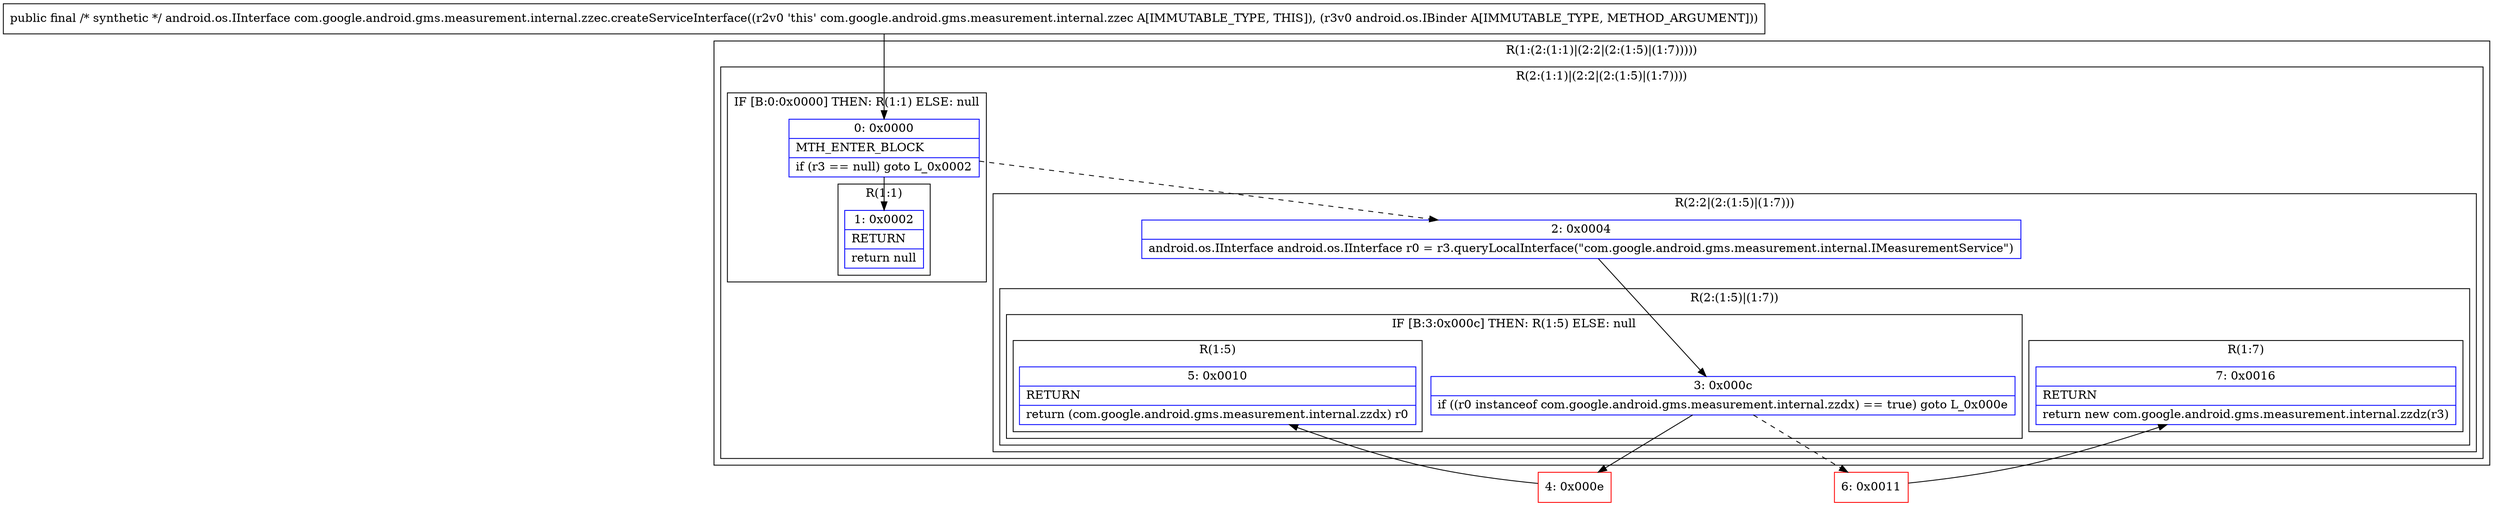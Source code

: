 digraph "CFG forcom.google.android.gms.measurement.internal.zzec.createServiceInterface(Landroid\/os\/IBinder;)Landroid\/os\/IInterface;" {
subgraph cluster_Region_1172795446 {
label = "R(1:(2:(1:1)|(2:2|(2:(1:5)|(1:7)))))";
node [shape=record,color=blue];
subgraph cluster_Region_1819338409 {
label = "R(2:(1:1)|(2:2|(2:(1:5)|(1:7))))";
node [shape=record,color=blue];
subgraph cluster_IfRegion_1425932049 {
label = "IF [B:0:0x0000] THEN: R(1:1) ELSE: null";
node [shape=record,color=blue];
Node_0 [shape=record,label="{0\:\ 0x0000|MTH_ENTER_BLOCK\l|if (r3 == null) goto L_0x0002\l}"];
subgraph cluster_Region_338658887 {
label = "R(1:1)";
node [shape=record,color=blue];
Node_1 [shape=record,label="{1\:\ 0x0002|RETURN\l|return null\l}"];
}
}
subgraph cluster_Region_513983790 {
label = "R(2:2|(2:(1:5)|(1:7)))";
node [shape=record,color=blue];
Node_2 [shape=record,label="{2\:\ 0x0004|android.os.IInterface android.os.IInterface r0 = r3.queryLocalInterface(\"com.google.android.gms.measurement.internal.IMeasurementService\")\l}"];
subgraph cluster_Region_1782002228 {
label = "R(2:(1:5)|(1:7))";
node [shape=record,color=blue];
subgraph cluster_IfRegion_1451712777 {
label = "IF [B:3:0x000c] THEN: R(1:5) ELSE: null";
node [shape=record,color=blue];
Node_3 [shape=record,label="{3\:\ 0x000c|if ((r0 instanceof com.google.android.gms.measurement.internal.zzdx) == true) goto L_0x000e\l}"];
subgraph cluster_Region_1215466079 {
label = "R(1:5)";
node [shape=record,color=blue];
Node_5 [shape=record,label="{5\:\ 0x0010|RETURN\l|return (com.google.android.gms.measurement.internal.zzdx) r0\l}"];
}
}
subgraph cluster_Region_18465909 {
label = "R(1:7)";
node [shape=record,color=blue];
Node_7 [shape=record,label="{7\:\ 0x0016|RETURN\l|return new com.google.android.gms.measurement.internal.zzdz(r3)\l}"];
}
}
}
}
}
Node_4 [shape=record,color=red,label="{4\:\ 0x000e}"];
Node_6 [shape=record,color=red,label="{6\:\ 0x0011}"];
MethodNode[shape=record,label="{public final \/* synthetic *\/ android.os.IInterface com.google.android.gms.measurement.internal.zzec.createServiceInterface((r2v0 'this' com.google.android.gms.measurement.internal.zzec A[IMMUTABLE_TYPE, THIS]), (r3v0 android.os.IBinder A[IMMUTABLE_TYPE, METHOD_ARGUMENT])) }"];
MethodNode -> Node_0;
Node_0 -> Node_1;
Node_0 -> Node_2[style=dashed];
Node_2 -> Node_3;
Node_3 -> Node_4;
Node_3 -> Node_6[style=dashed];
Node_4 -> Node_5;
Node_6 -> Node_7;
}

